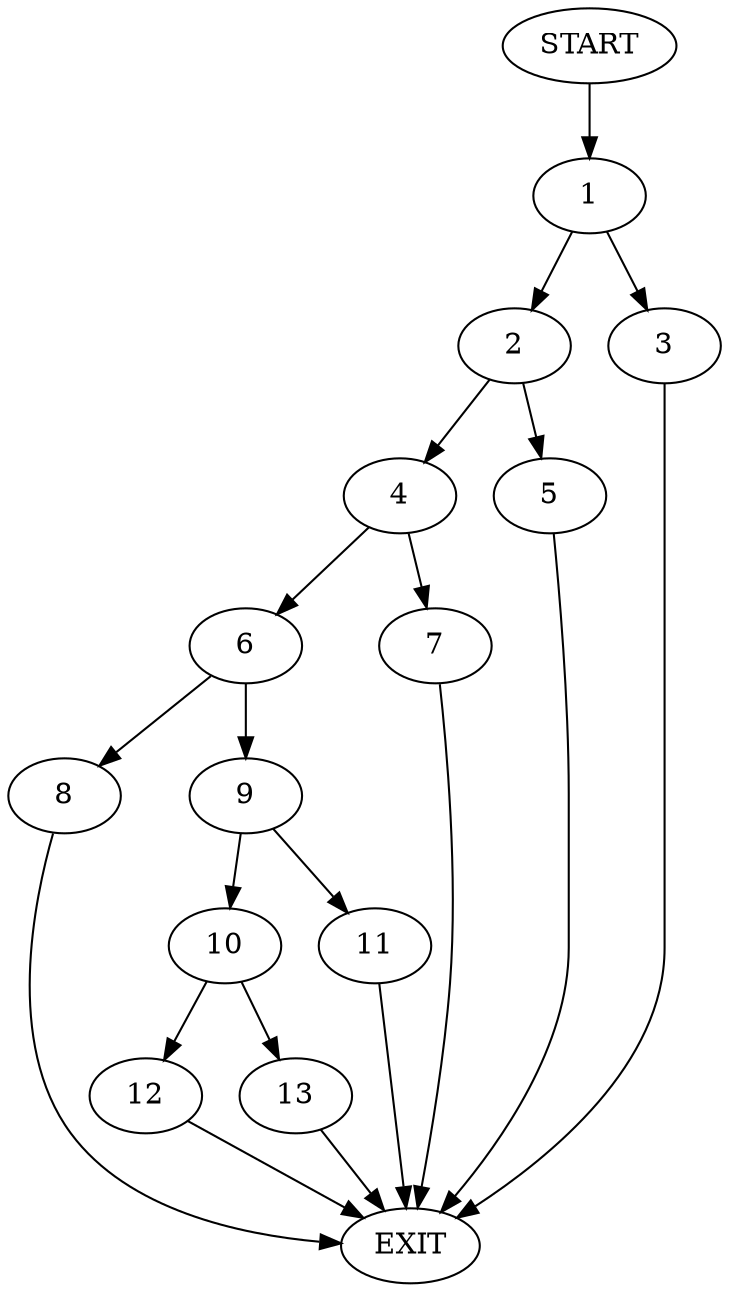 digraph {
0 [label="START"]
14 [label="EXIT"]
0 -> 1
1 -> 2
1 -> 3
2 -> 4
2 -> 5
3 -> 14
5 -> 14
4 -> 6
4 -> 7
7 -> 14
6 -> 8
6 -> 9
9 -> 10
9 -> 11
8 -> 14
10 -> 12
10 -> 13
11 -> 14
12 -> 14
13 -> 14
}
